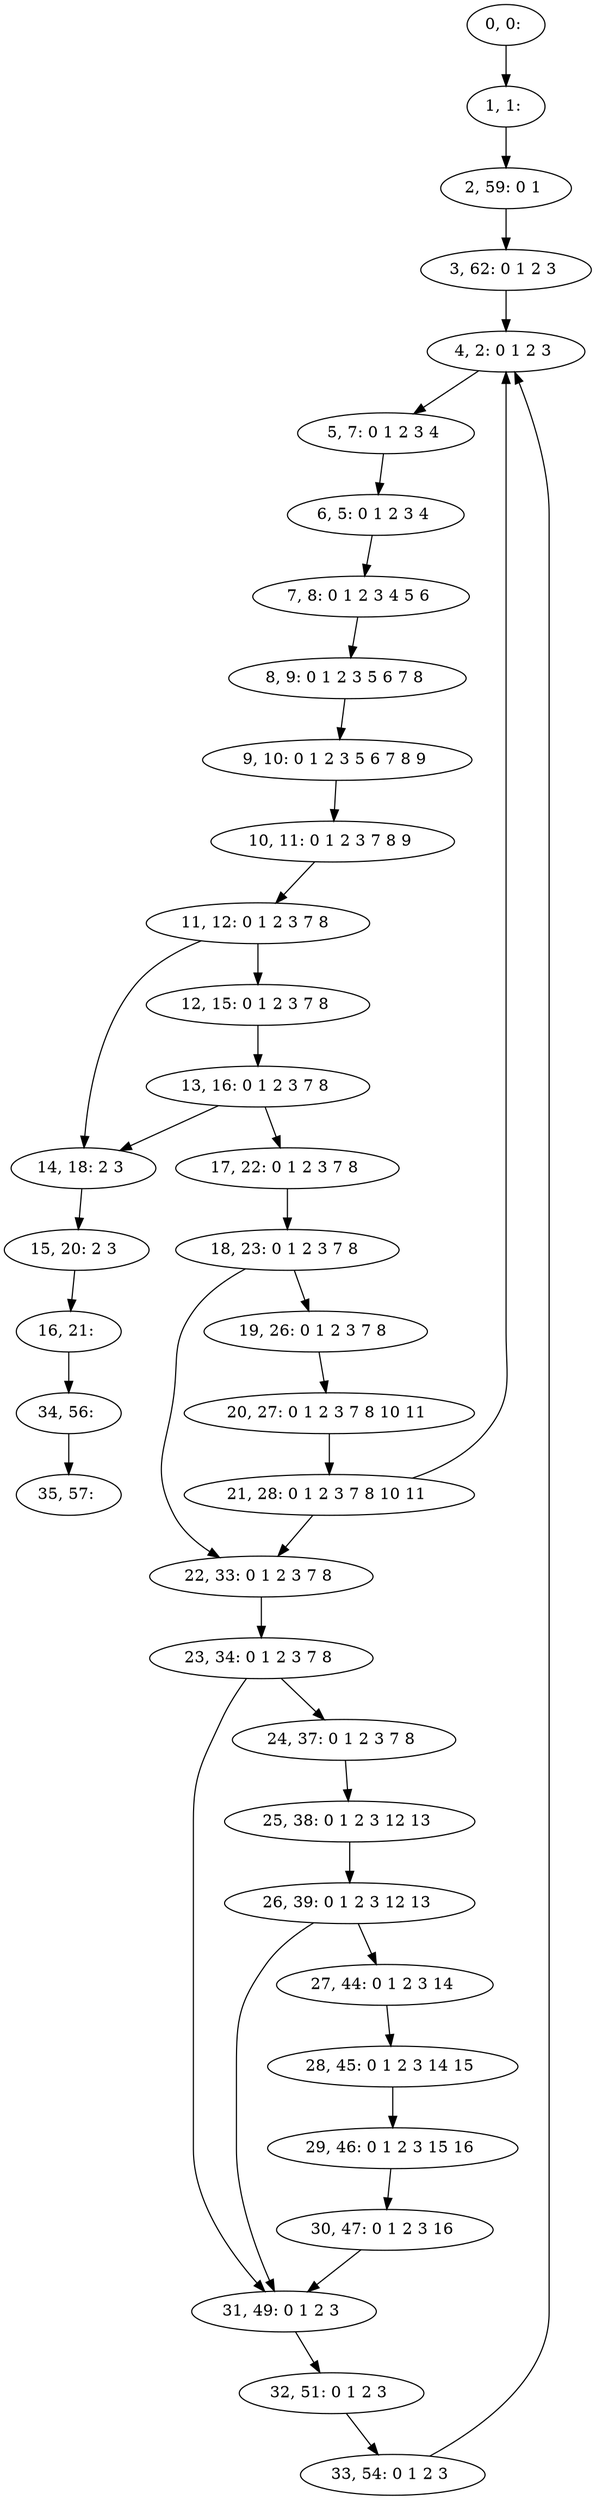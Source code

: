 digraph G {
0[label="0, 0: "];
1[label="1, 1: "];
2[label="2, 59: 0 1 "];
3[label="3, 62: 0 1 2 3 "];
4[label="4, 2: 0 1 2 3 "];
5[label="5, 7: 0 1 2 3 4 "];
6[label="6, 5: 0 1 2 3 4 "];
7[label="7, 8: 0 1 2 3 4 5 6 "];
8[label="8, 9: 0 1 2 3 5 6 7 8 "];
9[label="9, 10: 0 1 2 3 5 6 7 8 9 "];
10[label="10, 11: 0 1 2 3 7 8 9 "];
11[label="11, 12: 0 1 2 3 7 8 "];
12[label="12, 15: 0 1 2 3 7 8 "];
13[label="13, 16: 0 1 2 3 7 8 "];
14[label="14, 18: 2 3 "];
15[label="15, 20: 2 3 "];
16[label="16, 21: "];
17[label="17, 22: 0 1 2 3 7 8 "];
18[label="18, 23: 0 1 2 3 7 8 "];
19[label="19, 26: 0 1 2 3 7 8 "];
20[label="20, 27: 0 1 2 3 7 8 10 11 "];
21[label="21, 28: 0 1 2 3 7 8 10 11 "];
22[label="22, 33: 0 1 2 3 7 8 "];
23[label="23, 34: 0 1 2 3 7 8 "];
24[label="24, 37: 0 1 2 3 7 8 "];
25[label="25, 38: 0 1 2 3 12 13 "];
26[label="26, 39: 0 1 2 3 12 13 "];
27[label="27, 44: 0 1 2 3 14 "];
28[label="28, 45: 0 1 2 3 14 15 "];
29[label="29, 46: 0 1 2 3 15 16 "];
30[label="30, 47: 0 1 2 3 16 "];
31[label="31, 49: 0 1 2 3 "];
32[label="32, 51: 0 1 2 3 "];
33[label="33, 54: 0 1 2 3 "];
34[label="34, 56: "];
35[label="35, 57: "];
0->1 ;
1->2 ;
2->3 ;
3->4 ;
4->5 ;
5->6 ;
6->7 ;
7->8 ;
8->9 ;
9->10 ;
10->11 ;
11->12 ;
11->14 ;
12->13 ;
13->14 ;
13->17 ;
14->15 ;
15->16 ;
16->34 ;
17->18 ;
18->19 ;
18->22 ;
19->20 ;
20->21 ;
21->22 ;
21->4 ;
22->23 ;
23->24 ;
23->31 ;
24->25 ;
25->26 ;
26->27 ;
26->31 ;
27->28 ;
28->29 ;
29->30 ;
30->31 ;
31->32 ;
32->33 ;
33->4 ;
34->35 ;
}
